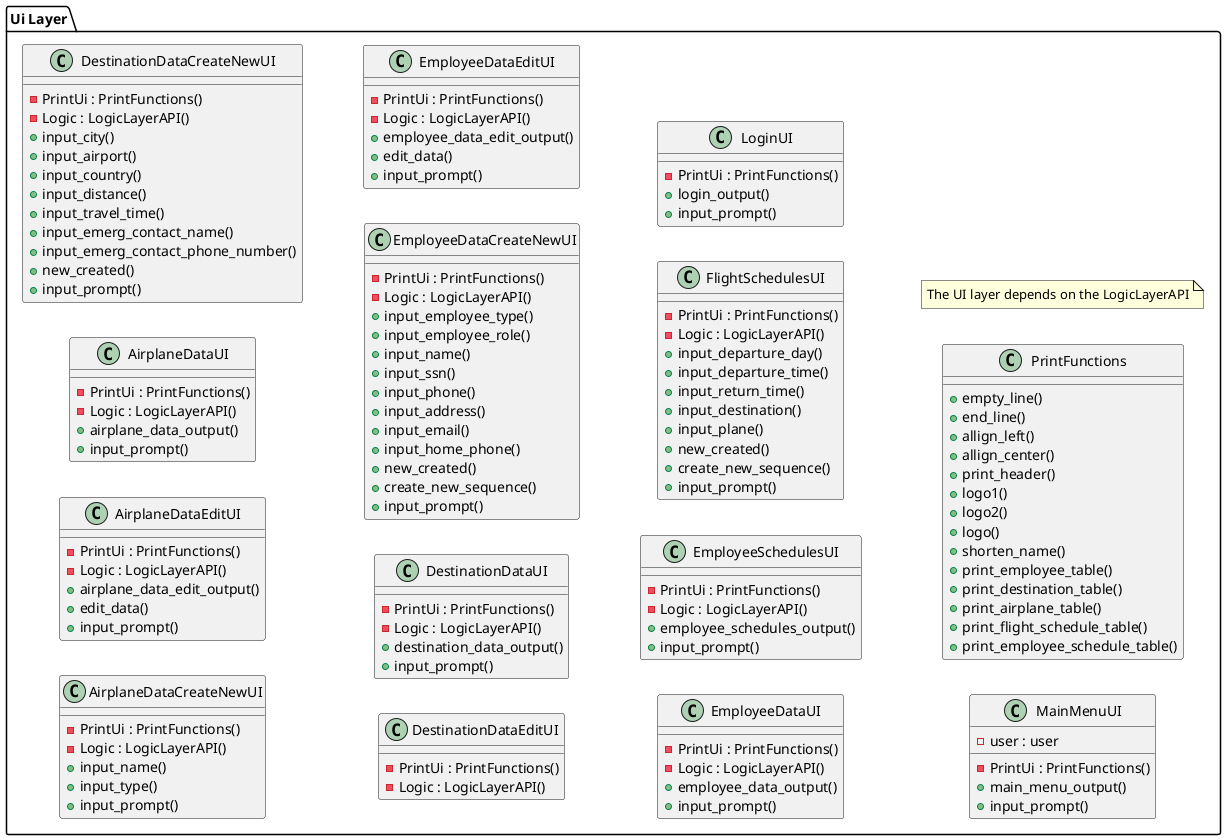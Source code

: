 @startuml
package "Ui Layer" {
    left to right direction

    class AirplaneDataCreateNewUI{
        - PrintUi : PrintFunctions()
        - Logic : LogicLayerAPI()
        + input_name()
        + input_type()
        + input_prompt()
    }
    class AirplaneDataEditUI{
        - PrintUi : PrintFunctions()
        - Logic : LogicLayerAPI()
        + airplane_data_edit_output()
        + edit_data()
        + input_prompt()
    }
    class AirplaneDataUI{
        - PrintUi : PrintFunctions()
        - Logic : LogicLayerAPI()
        + airplane_data_output()
        + input_prompt()
    }

    class DestinationDataCreateNewUI{
        - PrintUi : PrintFunctions()
        - Logic : LogicLayerAPI()
        + input_city()
        + input_airport()
        + input_country()
        + input_distance()
        + input_travel_time()
        + input_emerg_contact_name()
        + input_emerg_contact_phone_number()
        + new_created()
        + input_prompt()
    }
    class DestinationDataEditUI{
        - PrintUi : PrintFunctions()
        - Logic : LogicLayerAPI()

    }
    class DestinationDataUI{
        - PrintUi : PrintFunctions()
        - Logic : LogicLayerAPI()
        + destination_data_output()
        + input_prompt()
    }
    class EmployeeDataCreateNewUI{
        - PrintUi : PrintFunctions()
        - Logic : LogicLayerAPI()
        + input_employee_type()
        + input_employee_role()
        + input_name()
        + input_ssn()
        + input_phone()
        + input_address()
        + input_email()
        + input_home_phone()
        + new_created()
        + create_new_sequence()
        + input_prompt() 
    }
    
    class EmployeeDataEditUI{
        - PrintUi : PrintFunctions()
        - Logic : LogicLayerAPI()
        + employee_data_edit_output()
        + edit_data()
        + input_prompt()
    }
    class EmployeeDataUI{
        - PrintUi : PrintFunctions()
        - Logic : LogicLayerAPI()
        + employee_data_output()
        + input_prompt()
    }
    class EmployeeSchedulesUI{
        - PrintUi : PrintFunctions()
        - Logic : LogicLayerAPI()
        + employee_schedules_output()
        + input_prompt()
    }
    class FlightSchedulesUI{
        - PrintUi : PrintFunctions()
        - Logic : LogicLayerAPI()
        + input_departure_day()
        + input_departure_time()
        + input_return_time()
        + input_destination()
        + input_plane()
        + new_created()
        + create_new_sequence()
        + input_prompt()
    }

    class LoginUI{
        - PrintUi : PrintFunctions()
        + login_output()
        + input_prompt()
    }
    class MainMenuUI{
        - PrintUi : PrintFunctions()
        - user : user
        + main_menu_output()
        + input_prompt()
    }
    class PrintFunctions{
        + empty_line()
        + end_line()
        + allign_left()
        + allign_center()
        + print_header()
        + logo1()
        + logo2()
        + logo()
        + shorten_name()
        + print_employee_table()
        + print_destination_table()
        + print_airplane_table()
        + print_flight_schedule_table()
        + print_employee_schedule_table()
    }

    note "The UI layer depends on the LogicLayerAPI" as NoteUILayer


}
@enduml

